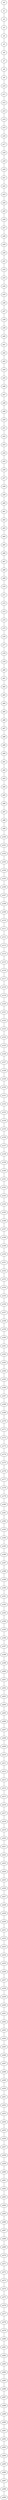 graph graphname {
    a0
a1
a2
a3
a4
a5
a6
a7
a8
a9
a10
a11
a12
a13
a14
a15
a16
a17
a18
a19
a20
a21
a22
a23
a24
a25
a26
a27
a28
a29
a30
a31
a32
a33
a34
a35
a36
a37
a38
a39
a40
a41
a42
a43
a44
a45
a46
a47
a48
a49
a50
a51
a52
a53
a54
a55
a56
a57
a58
a59
a60
a61
a62
a63
a64
a65
a66
a67
a68
a69
a70
a71
a72
a73
a74
a75
a76
a77
a78
a79
a80
a81
a82
a83
a84
a85
a86
a87
a88
a89
a90
a91
a92
a93
a94
a95
a96
a97
a98
a99
a100
a101
a102
a103
a104
a105
a106
a107
a108
a109
a110
a111
a112
a113
a114
a115
a116
a117
a118
a119
a120
a121
a122
a123
a124
a125
a126
a127
a128
a129
a130
a131
a132
a133
a134
a135
a136
a137
a138
a139
a140
a141
a142
a143
a144
a145
a146
a147
a148
a149
a150
a151
a152
a153
a154
a155
a156
a157
a158
a159
a160
a161
a162
a163
a164
a165
a166
a167
a168
a169
a170
a171
a172
a173
a174
a175
a176
a177
a178
a179
a180
a181
a182
a183
a184
a185
a186
a187
a188
a189
a190
a191
a192
a193
a194
a195
a196
a197
a198
a199
a200
a201
a202
a203
a204
a205
a206
a207
a208
a209
a210
a211
a212
a213
a214
a215
a216
a217
a218
a219
a220
a221
a222
a223
a224
a225
a226
a227
a228
a229
a230
a231
a232
a233
a234
a235
a236
a237
a238
a239
a240
a241
a242
a243
a244
a245
a246
a247
a248
a249
a250
a251
a252
a253
a254
a255
a256
a257
a258
a259
a260
a261
a262
a263
a264
a265
a266
a267
a268
a269
a270
a271
a272
a273
a274
a275
a276
a277
a278
a279
a280
a281
a282
a283
a284
a285
a286
a287
a288
a289
a290
a291
a292
a293
a294
a295
a296
a297
a298
a299

a0--a1
a1--a2
a2--a3
a3--a4
a4--a5
a5--a6
a6--a7
a7--a8
a8--a9
a9--a10
a10--a11
a11--a12
a12--a13
a13--a14
a14--a15
a15--a16
a16--a17
a17--a18
a18--a19
a19--a20
a20--a21
a21--a22
a22--a23
a23--a24
a24--a25
a25--a26
a26--a27
a27--a28
a28--a29
a29--a30
a30--a31
a31--a32
a32--a33
a33--a34
a34--a35
a35--a36
a36--a37
a37--a38
a38--a39
a39--a40
a40--a41
a41--a42
a42--a43
a43--a44
a44--a45
a45--a46
a46--a47
a47--a48
a48--a49
a49--a50
a50--a51
a51--a52
a52--a53
a53--a54
a54--a55
a55--a56
a56--a57
a57--a58
a58--a59
a59--a60
a60--a61
a61--a62
a62--a63
a63--a64
a64--a65
a65--a66
a66--a67
a67--a68
a68--a69
a69--a70
a70--a71
a71--a72
a72--a73
a73--a74
a74--a75
a75--a76
a76--a77
a77--a78
a78--a79
a79--a80
a80--a81
a81--a82
a82--a83
a83--a84
a84--a85
a85--a86
a86--a87
a87--a88
a88--a89
a89--a90
a90--a91
a91--a92
a92--a93
a93--a94
a94--a95
a95--a96
a96--a97
a97--a98
a98--a99
a99--a100
a100--a101
a101--a102
a102--a103
a103--a104
a104--a105
a105--a106
a106--a107
a107--a108
a108--a109
a109--a110
a110--a111
a111--a112
a112--a113
a113--a114
a114--a115
a115--a116
a116--a117
a117--a118
a118--a119
a119--a120
a120--a121
a121--a122
a122--a123
a123--a124
a124--a125
a125--a126
a126--a127
a127--a128
a128--a129
a129--a130
a130--a131
a131--a132
a132--a133
a133--a134
a134--a135
a135--a136
a136--a137
a137--a138
a138--a139
a139--a140
a140--a141
a141--a142
a142--a143
a143--a144
a144--a145
a145--a146
a146--a147
a147--a148
a148--a149
a149--a150
a150--a151
a151--a152
a152--a153
a153--a154
a154--a155
a155--a156
a156--a157
a157--a158
a158--a159
a159--a160
a160--a161
a161--a162
a162--a163
a163--a164
a164--a165
a165--a166
a166--a167
a167--a168
a168--a169
a169--a170
a170--a171
a171--a172
a172--a173
a173--a174
a174--a175
a175--a176
a176--a177
a177--a178
a178--a179
a179--a180
a180--a181
a181--a182
a182--a183
a183--a184
a184--a185
a185--a186
a186--a187
a187--a188
a188--a189
a189--a190
a190--a191
a191--a192
a192--a193
a193--a194
a194--a195
a195--a196
a196--a197
a197--a198
a198--a199
a199--a200
a200--a201
a201--a202
a202--a203
a203--a204
a204--a205
a205--a206
a206--a207
a207--a208
a208--a209
a209--a210
a210--a211
a211--a212
a212--a213
a213--a214
a214--a215
a215--a216
a216--a217
a217--a218
a218--a219
a219--a220
a220--a221
a221--a222
a222--a223
a223--a224
a224--a225
a225--a226
a226--a227
a227--a228
a228--a229
a229--a230
a230--a231
a231--a232
a232--a233
a233--a234
a234--a235
a235--a236
a236--a237
a237--a238
a238--a239
a239--a240
a240--a241
a241--a242
a242--a243
a243--a244
a244--a245
a245--a246
a246--a247
a247--a248
a248--a249
a249--a250
a250--a251
a251--a252
a252--a253
a253--a254
a254--a255
a255--a256
a256--a257
a257--a258
a258--a259
a259--a260
a260--a261
a261--a262
a262--a263
a263--a264
a264--a265
a265--a266
a266--a267
a267--a268
a268--a269
a269--a270
a270--a271
a271--a272
a272--a273
a273--a274
a274--a275
a275--a276
a276--a277
a277--a278
a278--a279
a279--a280
a280--a281
a281--a282
a282--a283
a283--a284
a284--a285
a285--a286
a286--a287
a287--a288
a288--a289
a289--a290
a290--a291
a291--a292
a292--a293
a293--a294
a294--a295
a295--a296
a296--a297
a297--a298
a298--a299
 }